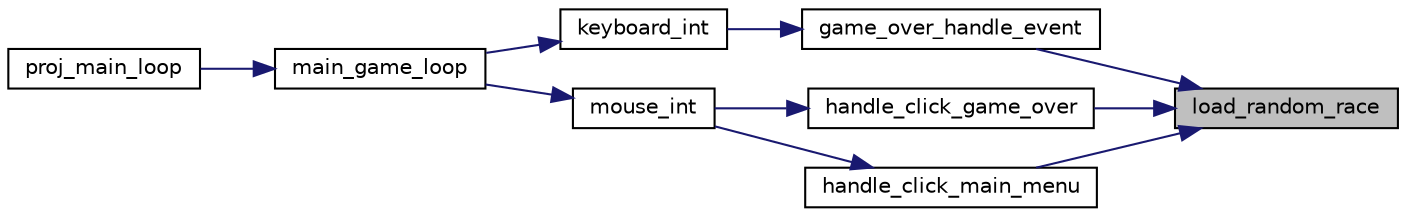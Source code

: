 digraph "load_random_race"
{
 // LATEX_PDF_SIZE
  edge [fontname="Helvetica",fontsize="10",labelfontname="Helvetica",labelfontsize="10"];
  node [fontname="Helvetica",fontsize="10",shape=record];
  rankdir="RL";
  Node1 [label="load_random_race",height=0.2,width=0.4,color="black", fillcolor="grey75", style="filled", fontcolor="black",tooltip="Loads a random race to be played."];
  Node1 -> Node2 [dir="back",color="midnightblue",fontsize="10",style="solid",fontname="Helvetica"];
  Node2 [label="game_over_handle_event",height=0.2,width=0.4,color="black", fillcolor="white", style="filled",URL="$gameover_8c.html#a89f3e108774a590e53e1df4c337c574e",tooltip="Handles the events for the game over screen. Handles the inputs for when the user is saving their hig..."];
  Node2 -> Node3 [dir="back",color="midnightblue",fontsize="10",style="solid",fontname="Helvetica"];
  Node3 [label="keyboard_int",height=0.2,width=0.4,color="black", fillcolor="white", style="filled",URL="$manager_8c.html#a55af6cf6aec4f5833321668f1d9e2527",tooltip="Handles the keyboard interrupts. Appropriately handles the keyboard interrupts depending on the games..."];
  Node3 -> Node4 [dir="back",color="midnightblue",fontsize="10",style="solid",fontname="Helvetica"];
  Node4 [label="main_game_loop",height=0.2,width=0.4,color="black", fillcolor="white", style="filled",URL="$manager_8c.html#abfa3e0325d0e3c711d629d90574a80fc",tooltip="Function that handles the main game loop. This function handles the interrupts appropriately."];
  Node4 -> Node5 [dir="back",color="midnightblue",fontsize="10",style="solid",fontname="Helvetica"];
  Node5 [label="proj_main_loop",height=0.2,width=0.4,color="black", fillcolor="white", style="filled",URL="$proj_8c.html#ad290208c74ef25eb347d1d96a390cd66",tooltip=" "];
  Node1 -> Node6 [dir="back",color="midnightblue",fontsize="10",style="solid",fontname="Helvetica"];
  Node6 [label="handle_click_game_over",height=0.2,width=0.4,color="black", fillcolor="white", style="filled",URL="$gameover_8c.html#a4e32957d7b9ce98188d666da53907748",tooltip="Handles and sets the correct gamestate based on where the user clicked."];
  Node6 -> Node7 [dir="back",color="midnightblue",fontsize="10",style="solid",fontname="Helvetica"];
  Node7 [label="mouse_int",height=0.2,width=0.4,color="black", fillcolor="white", style="filled",URL="$manager_8c.html#ae4c896cac6d43efb2e8384558e2a8389",tooltip="Handles the mouse interrupts. Appropriately handles the mouse interrupts depending on the gamestate."];
  Node7 -> Node4 [dir="back",color="midnightblue",fontsize="10",style="solid",fontname="Helvetica"];
  Node1 -> Node8 [dir="back",color="midnightblue",fontsize="10",style="solid",fontname="Helvetica"];
  Node8 [label="handle_click_main_menu",height=0.2,width=0.4,color="black", fillcolor="white", style="filled",URL="$menu_8c.html#aefaceb49f639f4b99e9cc93cf41faca4",tooltip="Handles a click in the main menu, swithing to the appropriate gamestate."];
  Node8 -> Node7 [dir="back",color="midnightblue",fontsize="10",style="solid",fontname="Helvetica"];
}
